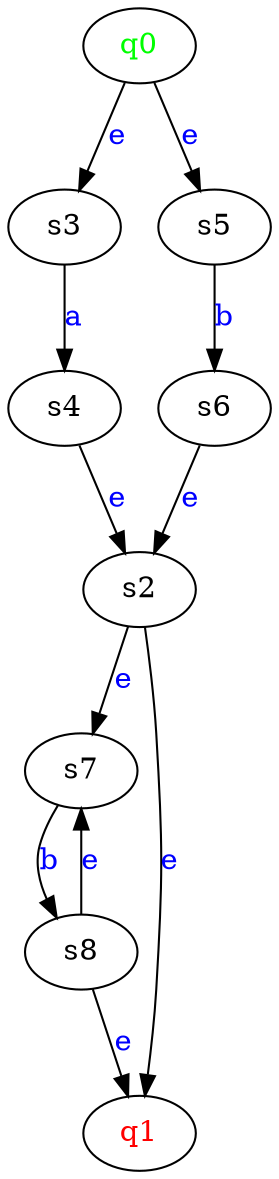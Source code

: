 digraph G {
	"q0"->"s3"[ label=<<font color="blue">e</font>> ];
	"s7"->"s8"[ label=<<font color="blue">b</font>> ];
	"q0"->"s5"[ label=<<font color="blue">e</font>> ];
	"s8"->"s7"[ label=<<font color="blue">e</font>> ];
	"s2"->"q1"[ label=<<font color="blue">e</font>> ];
	"s2"->"s7"[ label=<<font color="blue">e</font>> ];
	"s4"->"s2"[ label=<<font color="blue">e</font>> ];
	"s3"->"s4"[ label=<<font color="blue">a</font>> ];
	"s6"->"s2"[ label=<<font color="blue">e</font>> ];
	"s5"->"s6"[ label=<<font color="blue">b</font>> ];
	"s8"->"q1"[ label=<<font color="blue">e</font>> ];
	"q0" [ label=<<font color="green">q0</font>> ];
	"q1" [ label=<<font color="red">q1</font>> ];
	"s2";
	"s3";
	"s4";
	"s5";
	"s6";
	"s7";
	"s8";

}
